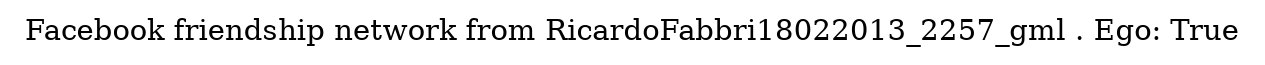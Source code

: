 digraph  {
	graph [label="Facebook friendship network from RicardoFabbri18022013_2257_gml . Ego: True"];
}
